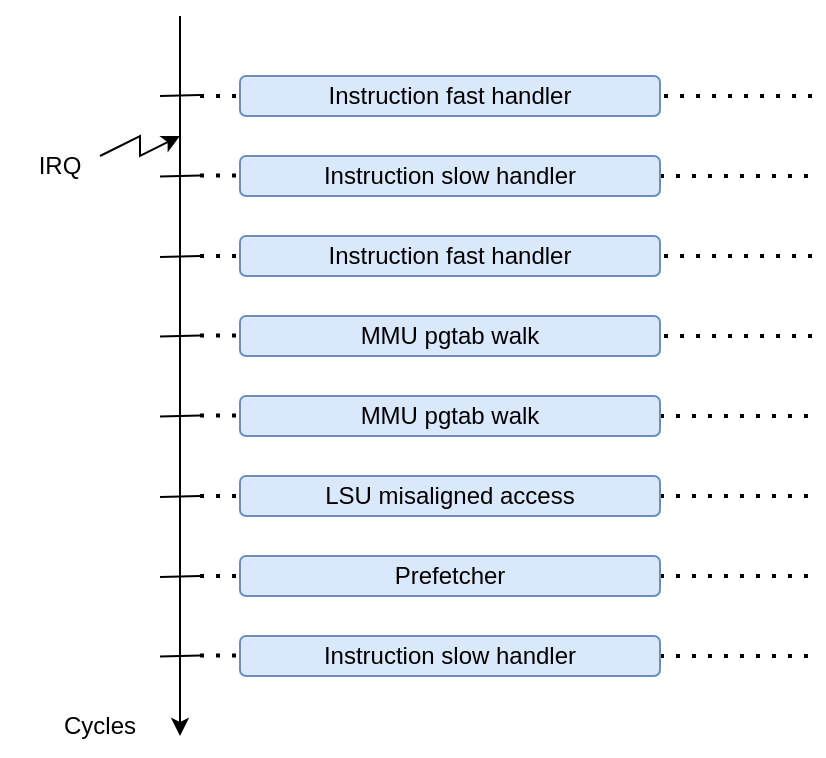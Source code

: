 <mxfile version="22.1.2" type="device">
  <diagram name="Page-1" id="aWQylc3qGSz9cxEO3iNP">
    <mxGraphModel dx="1436" dy="910" grid="1" gridSize="10" guides="1" tooltips="1" connect="1" arrows="1" fold="1" page="1" pageScale="1" pageWidth="850" pageHeight="1100" math="0" shadow="0">
      <root>
        <mxCell id="0" />
        <mxCell id="1" parent="0" />
        <mxCell id="wnvGMRoNqhbBzvoCQmFp-32" value="" style="endArrow=none;dashed=1;html=1;dashPattern=1 3;strokeWidth=2;rounded=0;" parent="1" edge="1" source="1J_Zb7gF3R2atpCRDiQS-13">
          <mxGeometry width="50" height="50" relative="1" as="geometry">
            <mxPoint x="130" y="479.76" as="sourcePoint" />
            <mxPoint x="440" y="480" as="targetPoint" />
          </mxGeometry>
        </mxCell>
        <mxCell id="wnvGMRoNqhbBzvoCQmFp-31" value="" style="endArrow=none;dashed=1;html=1;dashPattern=1 3;strokeWidth=2;rounded=0;" parent="1" edge="1" source="1J_Zb7gF3R2atpCRDiQS-11">
          <mxGeometry width="50" height="50" relative="1" as="geometry">
            <mxPoint x="130" y="440" as="sourcePoint" />
            <mxPoint x="440" y="440" as="targetPoint" />
          </mxGeometry>
        </mxCell>
        <mxCell id="wnvGMRoNqhbBzvoCQmFp-30" value="" style="endArrow=none;dashed=1;html=1;dashPattern=1 3;strokeWidth=2;rounded=0;" parent="1" edge="1" source="1J_Zb7gF3R2atpCRDiQS-9">
          <mxGeometry width="50" height="50" relative="1" as="geometry">
            <mxPoint x="130" y="400" as="sourcePoint" />
            <mxPoint x="440" y="400" as="targetPoint" />
          </mxGeometry>
        </mxCell>
        <mxCell id="wnvGMRoNqhbBzvoCQmFp-29" value="" style="endArrow=none;dashed=1;html=1;dashPattern=1 3;strokeWidth=2;rounded=0;" parent="1" edge="1" source="1J_Zb7gF3R2atpCRDiQS-7">
          <mxGeometry width="50" height="50" relative="1" as="geometry">
            <mxPoint x="130" y="359.76" as="sourcePoint" />
            <mxPoint x="440" y="360" as="targetPoint" />
          </mxGeometry>
        </mxCell>
        <mxCell id="wnvGMRoNqhbBzvoCQmFp-28" value="" style="endArrow=none;dashed=1;html=1;dashPattern=1 3;strokeWidth=2;rounded=0;" parent="1" edge="1" source="1J_Zb7gF3R2atpCRDiQS-1">
          <mxGeometry width="50" height="50" relative="1" as="geometry">
            <mxPoint x="130" y="239.76" as="sourcePoint" />
            <mxPoint x="440" y="240" as="targetPoint" />
          </mxGeometry>
        </mxCell>
        <mxCell id="wnvGMRoNqhbBzvoCQmFp-26" value="" style="endArrow=none;dashed=1;html=1;dashPattern=1 3;strokeWidth=2;rounded=0;" parent="1" edge="1">
          <mxGeometry width="50" height="50" relative="1" as="geometry">
            <mxPoint x="130" y="319.76" as="sourcePoint" />
            <mxPoint x="440" y="320" as="targetPoint" />
          </mxGeometry>
        </mxCell>
        <mxCell id="wnvGMRoNqhbBzvoCQmFp-27" value="" style="endArrow=none;dashed=1;html=1;dashPattern=1 3;strokeWidth=2;rounded=0;" parent="1" edge="1">
          <mxGeometry width="50" height="50" relative="1" as="geometry">
            <mxPoint x="130" y="280" as="sourcePoint" />
            <mxPoint x="440" y="280" as="targetPoint" />
          </mxGeometry>
        </mxCell>
        <mxCell id="wnvGMRoNqhbBzvoCQmFp-25" value="" style="endArrow=none;dashed=1;html=1;dashPattern=1 3;strokeWidth=2;rounded=0;" parent="1" edge="1">
          <mxGeometry width="50" height="50" relative="1" as="geometry">
            <mxPoint x="130" y="200" as="sourcePoint" />
            <mxPoint x="440" y="200" as="targetPoint" />
          </mxGeometry>
        </mxCell>
        <mxCell id="wnvGMRoNqhbBzvoCQmFp-1" value="" style="endArrow=classic;html=1;rounded=0;" parent="1" edge="1">
          <mxGeometry width="50" height="50" relative="1" as="geometry">
            <mxPoint x="120" y="160" as="sourcePoint" />
            <mxPoint x="120" y="520" as="targetPoint" />
          </mxGeometry>
        </mxCell>
        <mxCell id="wnvGMRoNqhbBzvoCQmFp-2" value="Instruction fast handler" style="rounded=1;whiteSpace=wrap;html=1;fillColor=#dae8fc;strokeColor=#6c8ebf;" parent="1" vertex="1">
          <mxGeometry x="150" y="190" width="210" height="20" as="geometry" />
        </mxCell>
        <mxCell id="wnvGMRoNqhbBzvoCQmFp-14" value="" style="endArrow=none;html=1;rounded=0;" parent="1" edge="1">
          <mxGeometry width="50" height="50" relative="1" as="geometry">
            <mxPoint x="110" y="200" as="sourcePoint" />
            <mxPoint x="130" y="199.5" as="targetPoint" />
          </mxGeometry>
        </mxCell>
        <mxCell id="wnvGMRoNqhbBzvoCQmFp-15" value="" style="endArrow=none;html=1;rounded=0;" parent="1" edge="1">
          <mxGeometry width="50" height="50" relative="1" as="geometry">
            <mxPoint x="110" y="240.25" as="sourcePoint" />
            <mxPoint x="130" y="239.75" as="targetPoint" />
          </mxGeometry>
        </mxCell>
        <mxCell id="wnvGMRoNqhbBzvoCQmFp-16" value="" style="endArrow=none;html=1;rounded=0;" parent="1" edge="1">
          <mxGeometry width="50" height="50" relative="1" as="geometry">
            <mxPoint x="110" y="280.5" as="sourcePoint" />
            <mxPoint x="130" y="280" as="targetPoint" />
          </mxGeometry>
        </mxCell>
        <mxCell id="wnvGMRoNqhbBzvoCQmFp-17" value="" style="endArrow=none;html=1;rounded=0;" parent="1" edge="1">
          <mxGeometry width="50" height="50" relative="1" as="geometry">
            <mxPoint x="110" y="320.25" as="sourcePoint" />
            <mxPoint x="130" y="319.75" as="targetPoint" />
          </mxGeometry>
        </mxCell>
        <mxCell id="wnvGMRoNqhbBzvoCQmFp-19" value="" style="endArrow=none;html=1;rounded=0;" parent="1" edge="1">
          <mxGeometry width="50" height="50" relative="1" as="geometry">
            <mxPoint x="110" y="360.25" as="sourcePoint" />
            <mxPoint x="130" y="359.75" as="targetPoint" />
          </mxGeometry>
        </mxCell>
        <mxCell id="wnvGMRoNqhbBzvoCQmFp-20" value="" style="endArrow=none;html=1;rounded=0;" parent="1" edge="1">
          <mxGeometry width="50" height="50" relative="1" as="geometry">
            <mxPoint x="110" y="400.5" as="sourcePoint" />
            <mxPoint x="130" y="400" as="targetPoint" />
          </mxGeometry>
        </mxCell>
        <mxCell id="wnvGMRoNqhbBzvoCQmFp-21" value="" style="endArrow=none;html=1;rounded=0;" parent="1" edge="1">
          <mxGeometry width="50" height="50" relative="1" as="geometry">
            <mxPoint x="110" y="440.5" as="sourcePoint" />
            <mxPoint x="130" y="440" as="targetPoint" />
          </mxGeometry>
        </mxCell>
        <mxCell id="wnvGMRoNqhbBzvoCQmFp-22" value="" style="endArrow=none;html=1;rounded=0;" parent="1" edge="1">
          <mxGeometry width="50" height="50" relative="1" as="geometry">
            <mxPoint x="110" y="480.25" as="sourcePoint" />
            <mxPoint x="130" y="479.75" as="targetPoint" />
          </mxGeometry>
        </mxCell>
        <mxCell id="wnvGMRoNqhbBzvoCQmFp-33" value="Cycles" style="text;html=1;strokeColor=none;fillColor=none;align=center;verticalAlign=middle;whiteSpace=wrap;rounded=0;" parent="1" vertex="1">
          <mxGeometry x="50" y="500" width="60" height="30" as="geometry" />
        </mxCell>
        <mxCell id="1J_Zb7gF3R2atpCRDiQS-2" value="" style="endArrow=none;dashed=1;html=1;dashPattern=1 3;strokeWidth=2;rounded=0;" edge="1" parent="1" target="1J_Zb7gF3R2atpCRDiQS-1">
          <mxGeometry width="50" height="50" relative="1" as="geometry">
            <mxPoint x="130" y="239.76" as="sourcePoint" />
            <mxPoint x="440" y="240" as="targetPoint" />
          </mxGeometry>
        </mxCell>
        <mxCell id="1J_Zb7gF3R2atpCRDiQS-1" value="Instruction slow handler" style="rounded=1;whiteSpace=wrap;html=1;fillColor=#dae8fc;strokeColor=#6c8ebf;" vertex="1" parent="1">
          <mxGeometry x="150" y="230" width="210" height="20" as="geometry" />
        </mxCell>
        <mxCell id="1J_Zb7gF3R2atpCRDiQS-3" value="" style="endArrow=classic;html=1;rounded=0;" edge="1" parent="1">
          <mxGeometry width="50" height="50" relative="1" as="geometry">
            <mxPoint x="80" y="230" as="sourcePoint" />
            <mxPoint x="120" y="220" as="targetPoint" />
            <Array as="points">
              <mxPoint x="100" y="220" />
              <mxPoint x="100" y="230" />
            </Array>
          </mxGeometry>
        </mxCell>
        <mxCell id="1J_Zb7gF3R2atpCRDiQS-4" value="IRQ" style="text;html=1;strokeColor=none;fillColor=none;align=center;verticalAlign=middle;whiteSpace=wrap;rounded=0;" vertex="1" parent="1">
          <mxGeometry x="30" y="220" width="60" height="30" as="geometry" />
        </mxCell>
        <mxCell id="1J_Zb7gF3R2atpCRDiQS-5" value="Instruction fast handler" style="rounded=1;whiteSpace=wrap;html=1;fillColor=#dae8fc;strokeColor=#6c8ebf;" vertex="1" parent="1">
          <mxGeometry x="150" y="270" width="210" height="20" as="geometry" />
        </mxCell>
        <mxCell id="1J_Zb7gF3R2atpCRDiQS-6" value="MMU pgtab walk" style="rounded=1;whiteSpace=wrap;html=1;fillColor=#dae8fc;strokeColor=#6c8ebf;" vertex="1" parent="1">
          <mxGeometry x="150" y="310" width="210" height="20" as="geometry" />
        </mxCell>
        <mxCell id="1J_Zb7gF3R2atpCRDiQS-8" value="" style="endArrow=none;dashed=1;html=1;dashPattern=1 3;strokeWidth=2;rounded=0;" edge="1" parent="1" target="1J_Zb7gF3R2atpCRDiQS-7">
          <mxGeometry width="50" height="50" relative="1" as="geometry">
            <mxPoint x="130" y="359.76" as="sourcePoint" />
            <mxPoint x="440" y="360" as="targetPoint" />
          </mxGeometry>
        </mxCell>
        <mxCell id="1J_Zb7gF3R2atpCRDiQS-7" value="MMU pgtab walk" style="rounded=1;whiteSpace=wrap;html=1;fillColor=#dae8fc;strokeColor=#6c8ebf;" vertex="1" parent="1">
          <mxGeometry x="150" y="350" width="210" height="20" as="geometry" />
        </mxCell>
        <mxCell id="1J_Zb7gF3R2atpCRDiQS-10" value="" style="endArrow=none;dashed=1;html=1;dashPattern=1 3;strokeWidth=2;rounded=0;" edge="1" parent="1" target="1J_Zb7gF3R2atpCRDiQS-9">
          <mxGeometry width="50" height="50" relative="1" as="geometry">
            <mxPoint x="130" y="400" as="sourcePoint" />
            <mxPoint x="440" y="400" as="targetPoint" />
          </mxGeometry>
        </mxCell>
        <mxCell id="1J_Zb7gF3R2atpCRDiQS-9" value="LSU misaligned access" style="rounded=1;whiteSpace=wrap;html=1;fillColor=#dae8fc;strokeColor=#6c8ebf;" vertex="1" parent="1">
          <mxGeometry x="150" y="390" width="210" height="20" as="geometry" />
        </mxCell>
        <mxCell id="1J_Zb7gF3R2atpCRDiQS-12" value="" style="endArrow=none;dashed=1;html=1;dashPattern=1 3;strokeWidth=2;rounded=0;" edge="1" parent="1" target="1J_Zb7gF3R2atpCRDiQS-11">
          <mxGeometry width="50" height="50" relative="1" as="geometry">
            <mxPoint x="130" y="440" as="sourcePoint" />
            <mxPoint x="440" y="440" as="targetPoint" />
          </mxGeometry>
        </mxCell>
        <mxCell id="1J_Zb7gF3R2atpCRDiQS-11" value="Prefetcher" style="rounded=1;whiteSpace=wrap;html=1;fillColor=#dae8fc;strokeColor=#6c8ebf;" vertex="1" parent="1">
          <mxGeometry x="150" y="430" width="210" height="20" as="geometry" />
        </mxCell>
        <mxCell id="1J_Zb7gF3R2atpCRDiQS-14" value="" style="endArrow=none;dashed=1;html=1;dashPattern=1 3;strokeWidth=2;rounded=0;" edge="1" parent="1" target="1J_Zb7gF3R2atpCRDiQS-13">
          <mxGeometry width="50" height="50" relative="1" as="geometry">
            <mxPoint x="130" y="479.76" as="sourcePoint" />
            <mxPoint x="440" y="480" as="targetPoint" />
          </mxGeometry>
        </mxCell>
        <mxCell id="1J_Zb7gF3R2atpCRDiQS-13" value="Instruction slow handler" style="rounded=1;whiteSpace=wrap;html=1;fillColor=#dae8fc;strokeColor=#6c8ebf;" vertex="1" parent="1">
          <mxGeometry x="150" y="470" width="210" height="20" as="geometry" />
        </mxCell>
      </root>
    </mxGraphModel>
  </diagram>
</mxfile>

